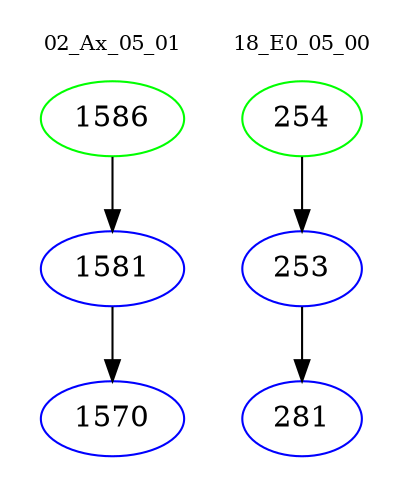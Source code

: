 digraph{
subgraph cluster_0 {
color = white
label = "02_Ax_05_01";
fontsize=10;
T0_1586 [label="1586", color="green"]
T0_1586 -> T0_1581 [color="black"]
T0_1581 [label="1581", color="blue"]
T0_1581 -> T0_1570 [color="black"]
T0_1570 [label="1570", color="blue"]
}
subgraph cluster_1 {
color = white
label = "18_E0_05_00";
fontsize=10;
T1_254 [label="254", color="green"]
T1_254 -> T1_253 [color="black"]
T1_253 [label="253", color="blue"]
T1_253 -> T1_281 [color="black"]
T1_281 [label="281", color="blue"]
}
}
